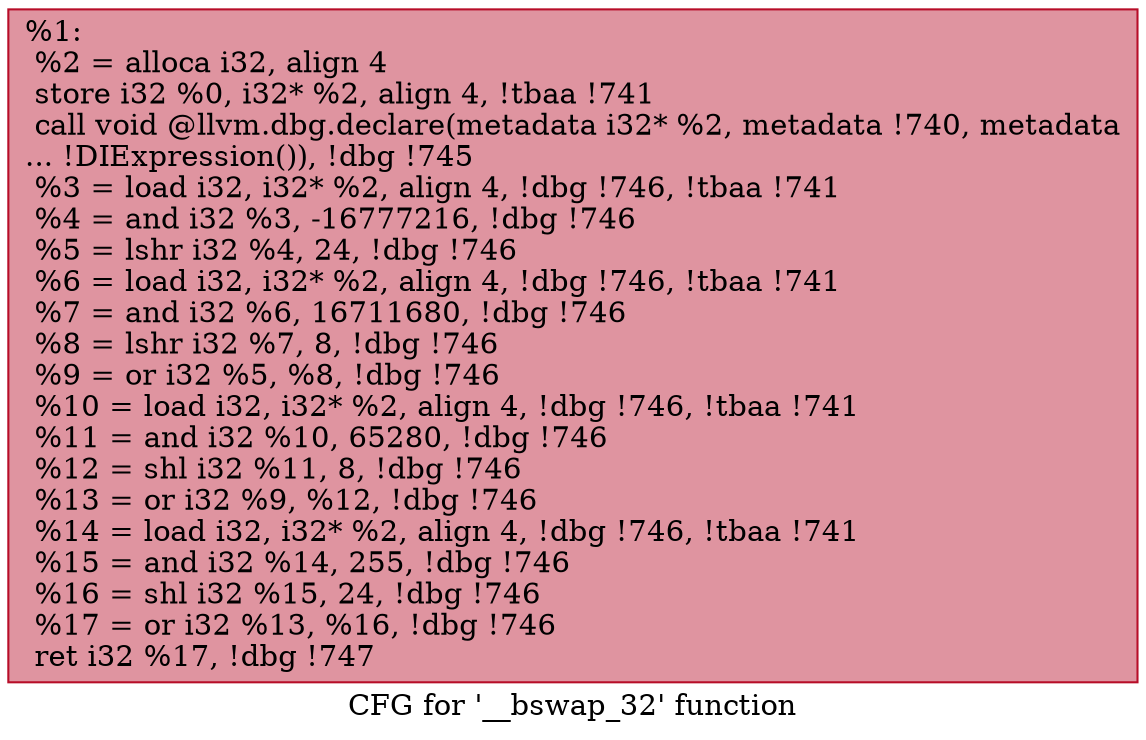 digraph "CFG for '__bswap_32' function" {
	label="CFG for '__bswap_32' function";

	Node0x17d2ee0 [shape=record,color="#b70d28ff", style=filled, fillcolor="#b70d2870",label="{%1:\l  %2 = alloca i32, align 4\l  store i32 %0, i32* %2, align 4, !tbaa !741\l  call void @llvm.dbg.declare(metadata i32* %2, metadata !740, metadata\l... !DIExpression()), !dbg !745\l  %3 = load i32, i32* %2, align 4, !dbg !746, !tbaa !741\l  %4 = and i32 %3, -16777216, !dbg !746\l  %5 = lshr i32 %4, 24, !dbg !746\l  %6 = load i32, i32* %2, align 4, !dbg !746, !tbaa !741\l  %7 = and i32 %6, 16711680, !dbg !746\l  %8 = lshr i32 %7, 8, !dbg !746\l  %9 = or i32 %5, %8, !dbg !746\l  %10 = load i32, i32* %2, align 4, !dbg !746, !tbaa !741\l  %11 = and i32 %10, 65280, !dbg !746\l  %12 = shl i32 %11, 8, !dbg !746\l  %13 = or i32 %9, %12, !dbg !746\l  %14 = load i32, i32* %2, align 4, !dbg !746, !tbaa !741\l  %15 = and i32 %14, 255, !dbg !746\l  %16 = shl i32 %15, 24, !dbg !746\l  %17 = or i32 %13, %16, !dbg !746\l  ret i32 %17, !dbg !747\l}"];
}
